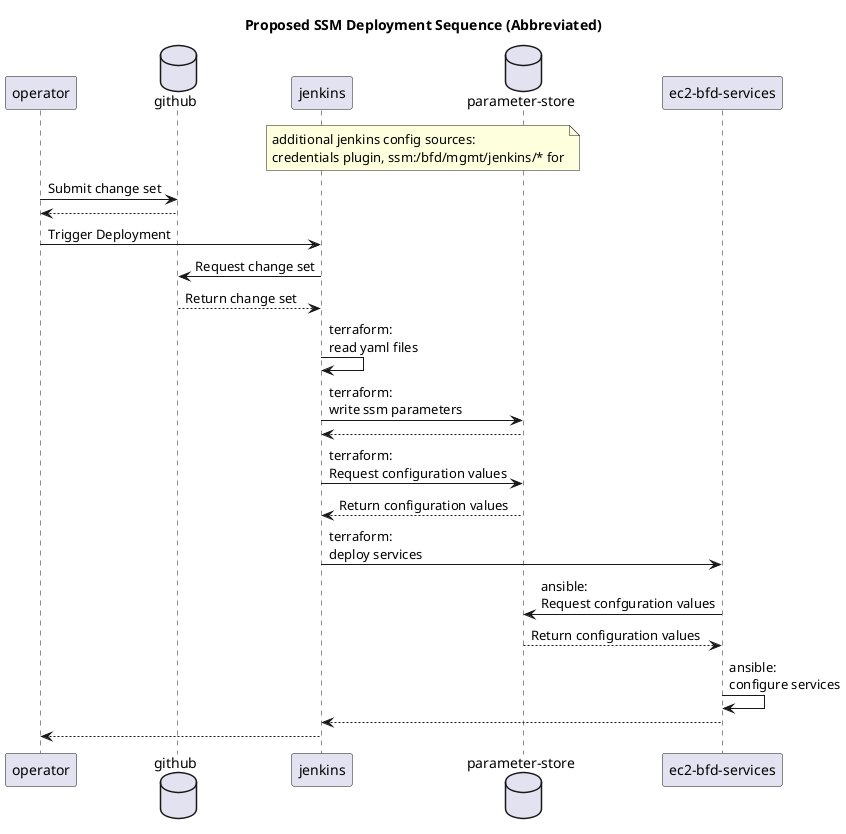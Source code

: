 @startuml
title Proposed SSM Deployment Sequence (Abbreviated)
participant operator
database "github"
participant jenkins
database "parameter-store"
participant "ec2-bfd-services"
note over jenkins,"parameter-store": additional jenkins config sources:\ncredentials plugin, ssm:/bfd/mgmt/jenkins/* for
operator -> github: Submit change set
github --> operator
operator -> jenkins: Trigger Deployment
jenkins -> github: Request change set
github --> jenkins: Return change set
jenkins -> jenkins: terraform:\nread yaml files
jenkins -> "parameter-store": terraform:\nwrite ssm parameters
"parameter-store" --> jenkins
jenkins -> "parameter-store": terraform:\nRequest configuration values
"parameter-store" --> jenkins: Return configuration values
jenkins -> "ec2-bfd-services": terraform:\ndeploy services
"ec2-bfd-services" -> "parameter-store": ansible:\nRequest confguration values
"parameter-store" --> "ec2-bfd-services": Return configuration values
"ec2-bfd-services" -> "ec2-bfd-services": ansible:\nconfigure services
"ec2-bfd-services" --> jenkins
jenkins --> operator
@enduml
